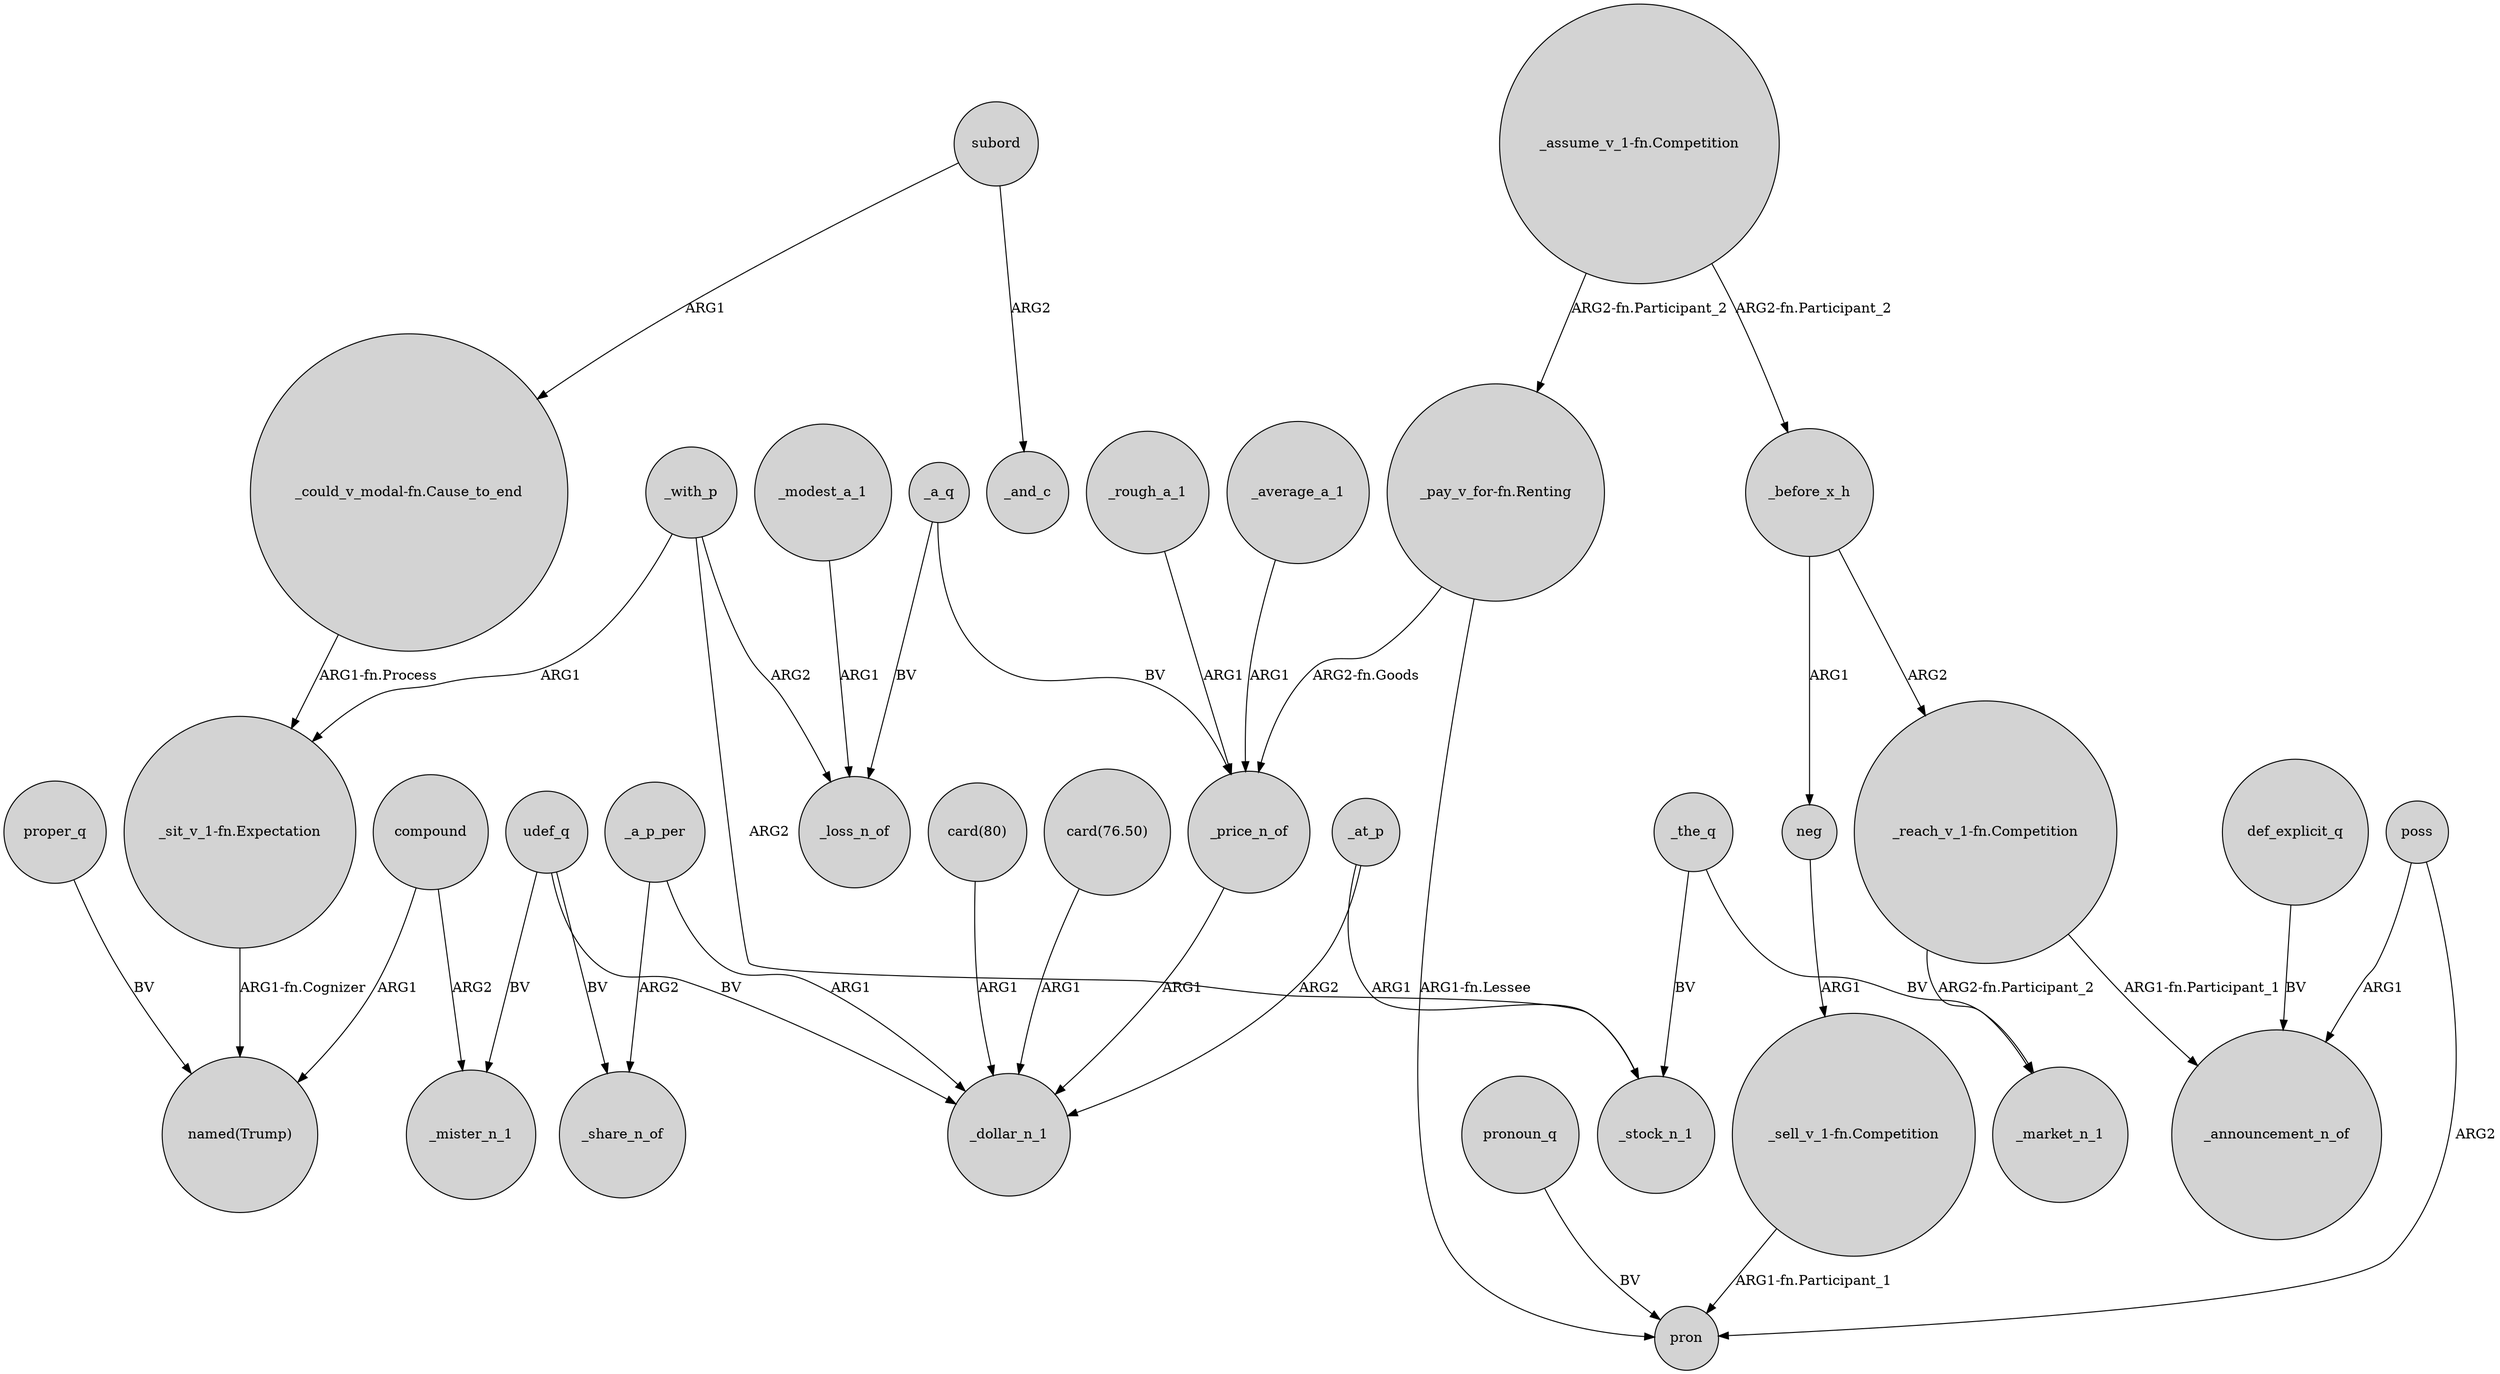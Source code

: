 digraph {
	node [shape=circle style=filled]
	_a_q -> _loss_n_of [label=BV]
	compound -> _mister_n_1 [label=ARG2]
	"_reach_v_1-fn.Competition" -> _market_n_1 [label="ARG2-fn.Participant_2"]
	"_pay_v_for-fn.Renting" -> pron [label="ARG1-fn.Lessee"]
	_rough_a_1 -> _price_n_of [label=ARG1]
	compound -> "named(Trump)" [label=ARG1]
	_average_a_1 -> _price_n_of [label=ARG1]
	poss -> _announcement_n_of [label=ARG1]
	subord -> _and_c [label=ARG2]
	udef_q -> _mister_n_1 [label=BV]
	subord -> "_could_v_modal-fn.Cause_to_end" [label=ARG1]
	"_could_v_modal-fn.Cause_to_end" -> "_sit_v_1-fn.Expectation" [label="ARG1-fn.Process"]
	_the_q -> _market_n_1 [label=BV]
	_price_n_of -> _dollar_n_1 [label=ARG1]
	pronoun_q -> pron [label=BV]
	_the_q -> _stock_n_1 [label=BV]
	poss -> pron [label=ARG2]
	_at_p -> _dollar_n_1 [label=ARG2]
	"_assume_v_1-fn.Competition" -> "_pay_v_for-fn.Renting" [label="ARG2-fn.Participant_2"]
	_a_p_per -> _share_n_of [label=ARG2]
	neg -> "_sell_v_1-fn.Competition" [label=ARG1]
	_with_p -> "_sit_v_1-fn.Expectation" [label=ARG1]
	udef_q -> _share_n_of [label=BV]
	"_pay_v_for-fn.Renting" -> _price_n_of [label="ARG2-fn.Goods"]
	_before_x_h -> neg [label=ARG1]
	_before_x_h -> "_reach_v_1-fn.Competition" [label=ARG2]
	"card(80)" -> _dollar_n_1 [label=ARG1]
	udef_q -> _dollar_n_1 [label=BV]
	_at_p -> _stock_n_1 [label=ARG1]
	_a_p_per -> _dollar_n_1 [label=ARG1]
	"_reach_v_1-fn.Competition" -> _announcement_n_of [label="ARG1-fn.Participant_1"]
	_with_p -> _loss_n_of [label=ARG2]
	"_sell_v_1-fn.Competition" -> pron [label="ARG1-fn.Participant_1"]
	proper_q -> "named(Trump)" [label=BV]
	_modest_a_1 -> _loss_n_of [label=ARG1]
	_with_p -> _stock_n_1 [label=ARG2]
	"card(76.50)" -> _dollar_n_1 [label=ARG1]
	"_assume_v_1-fn.Competition" -> _before_x_h [label="ARG2-fn.Participant_2"]
	def_explicit_q -> _announcement_n_of [label=BV]
	"_sit_v_1-fn.Expectation" -> "named(Trump)" [label="ARG1-fn.Cognizer"]
	_a_q -> _price_n_of [label=BV]
}
